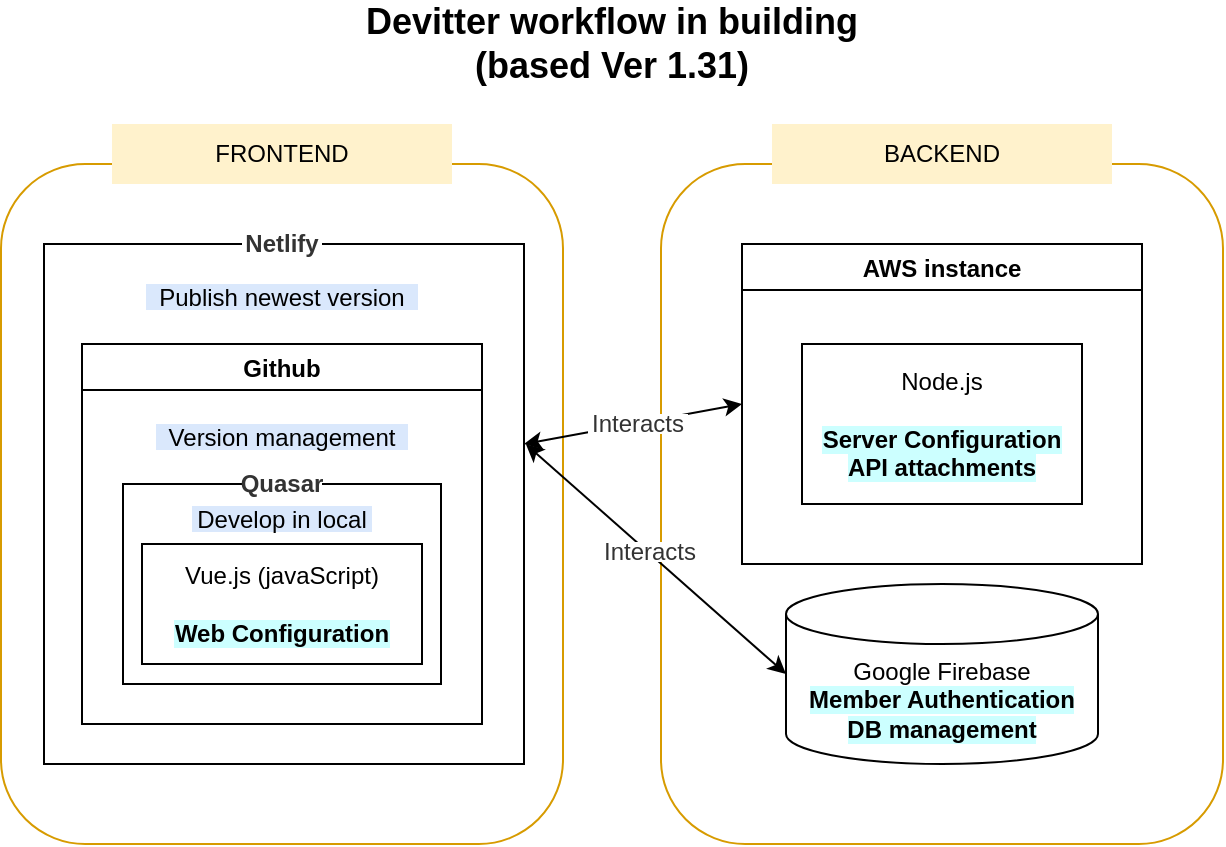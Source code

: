<mxfile version="15.3.8" type="github">
  <diagram id="iT09M55EC6Si7qpBpeG1" name="Page-1">
    <mxGraphModel dx="813" dy="454" grid="1" gridSize="10" guides="1" tooltips="1" connect="1" arrows="1" fold="1" page="1" pageScale="1" pageWidth="827" pageHeight="1169" math="0" shadow="0">
      <root>
        <mxCell id="0" />
        <mxCell id="1" parent="0" />
        <mxCell id="dBBIzJUr3Dtovz3HqqKy-27" value="" style="rounded=1;whiteSpace=wrap;html=1;fillColor=none;strokeColor=#d79b00;" vertex="1" parent="1">
          <mxGeometry x="438.5" y="210" width="281" height="340" as="geometry" />
        </mxCell>
        <mxCell id="dBBIzJUr3Dtovz3HqqKy-26" value="" style="rounded=1;whiteSpace=wrap;html=1;fillColor=none;strokeColor=#d79b00;" vertex="1" parent="1">
          <mxGeometry x="108.5" y="210" width="281" height="340" as="geometry" />
        </mxCell>
        <mxCell id="dBBIzJUr3Dtovz3HqqKy-12" value="" style="rounded=0;whiteSpace=wrap;html=1;fillColor=none;" vertex="1" parent="1">
          <mxGeometry x="130" y="250" width="240" height="260" as="geometry" />
        </mxCell>
        <mxCell id="dBBIzJUr3Dtovz3HqqKy-1" value="FRONTEND" style="rounded=0;whiteSpace=wrap;html=1;fillColor=#fff2cc;strokeColor=none;" vertex="1" parent="1">
          <mxGeometry x="164" y="190" width="170" height="30" as="geometry" />
        </mxCell>
        <mxCell id="dBBIzJUr3Dtovz3HqqKy-2" value="BACKEND" style="rounded=0;whiteSpace=wrap;html=1;fillColor=#fff2cc;strokeColor=none;" vertex="1" parent="1">
          <mxGeometry x="494" y="190" width="170" height="30" as="geometry" />
        </mxCell>
        <mxCell id="dBBIzJUr3Dtovz3HqqKy-4" value="Github" style="swimlane;" vertex="1" parent="1">
          <mxGeometry x="149" y="300" width="200" height="190" as="geometry" />
        </mxCell>
        <mxCell id="dBBIzJUr3Dtovz3HqqKy-14" value="" style="rounded=0;whiteSpace=wrap;html=1;fillColor=none;" vertex="1" parent="dBBIzJUr3Dtovz3HqqKy-4">
          <mxGeometry x="20.5" y="70" width="159" height="100" as="geometry" />
        </mxCell>
        <mxCell id="dBBIzJUr3Dtovz3HqqKy-6" value="Vue.js (javaScript)&lt;br&gt;&lt;br&gt;&lt;b style=&quot;background-color: rgb(204 , 255 , 255)&quot;&gt;Web Configuration&lt;/b&gt;" style="rounded=0;whiteSpace=wrap;html=1;" vertex="1" parent="dBBIzJUr3Dtovz3HqqKy-4">
          <mxGeometry x="30" y="100" width="140" height="60" as="geometry" />
        </mxCell>
        <mxCell id="dBBIzJUr3Dtovz3HqqKy-15" value="&lt;b&gt;Quasar&lt;/b&gt;" style="text;html=1;align=center;verticalAlign=middle;whiteSpace=wrap;rounded=0;fillColor=#FFFFFF;strokeColor=none;fontColor=#333333;" vertex="1" parent="dBBIzJUr3Dtovz3HqqKy-4">
          <mxGeometry x="80" y="60" width="40" height="20" as="geometry" />
        </mxCell>
        <mxCell id="dBBIzJUr3Dtovz3HqqKy-23" value="Develop in local" style="text;html=1;align=center;verticalAlign=middle;whiteSpace=wrap;rounded=0;fillColor=#dae8fc;strokeColor=none;" vertex="1" parent="dBBIzJUr3Dtovz3HqqKy-4">
          <mxGeometry x="55" y="81" width="90" height="13" as="geometry" />
        </mxCell>
        <mxCell id="dBBIzJUr3Dtovz3HqqKy-24" value="Version management" style="text;html=1;align=center;verticalAlign=middle;whiteSpace=wrap;rounded=0;fillColor=#dae8fc;strokeColor=none;" vertex="1" parent="dBBIzJUr3Dtovz3HqqKy-4">
          <mxGeometry x="37" y="40" width="126" height="13" as="geometry" />
        </mxCell>
        <mxCell id="dBBIzJUr3Dtovz3HqqKy-5" value="AWS instance" style="swimlane;" vertex="1" parent="1">
          <mxGeometry x="479" y="250" width="200" height="160" as="geometry">
            <mxRectangle x="479" y="290" width="110" height="23" as="alternateBounds" />
          </mxGeometry>
        </mxCell>
        <mxCell id="dBBIzJUr3Dtovz3HqqKy-7" value="Node.js&lt;br&gt;&lt;br&gt;&lt;span style=&quot;background-color: rgb(204 , 255 , 255)&quot;&gt;&lt;b&gt;Server Configuration&lt;/b&gt;&lt;br&gt;&lt;b&gt;API attachments&lt;/b&gt;&lt;/span&gt;" style="rounded=0;whiteSpace=wrap;html=1;" vertex="1" parent="dBBIzJUr3Dtovz3HqqKy-5">
          <mxGeometry x="30" y="50" width="140" height="80" as="geometry" />
        </mxCell>
        <mxCell id="dBBIzJUr3Dtovz3HqqKy-16" value="" style="endArrow=classic;startArrow=classic;html=1;entryX=0.5;entryY=1;entryDx=0;entryDy=0;exitX=0;exitY=0.5;exitDx=0;exitDy=0;" edge="1" parent="dBBIzJUr3Dtovz3HqqKy-5" source="dBBIzJUr3Dtovz3HqqKy-5">
          <mxGeometry width="50" height="50" relative="1" as="geometry">
            <mxPoint x="71.5" y="175" as="sourcePoint" />
            <mxPoint x="-109" y="100" as="targetPoint" />
          </mxGeometry>
        </mxCell>
        <mxCell id="dBBIzJUr3Dtovz3HqqKy-10" value="" style="endArrow=classic;startArrow=classic;html=1;entryX=1.004;entryY=0.385;entryDx=0;entryDy=0;exitX=0;exitY=0.5;exitDx=0;exitDy=0;exitPerimeter=0;entryPerimeter=0;" edge="1" parent="1" source="dBBIzJUr3Dtovz3HqqKy-20" target="dBBIzJUr3Dtovz3HqqKy-12">
          <mxGeometry width="50" height="50" relative="1" as="geometry">
            <mxPoint x="430.5" y="585" as="sourcePoint" />
            <mxPoint x="270" y="520" as="targetPoint" />
          </mxGeometry>
        </mxCell>
        <mxCell id="dBBIzJUr3Dtovz3HqqKy-11" value="Interacts" style="text;html=1;align=center;verticalAlign=middle;whiteSpace=wrap;rounded=0;fillColor=#FFFFFF;strokeColor=none;fontColor=#333333;" vertex="1" parent="1">
          <mxGeometry x="408" y="399" width="50" height="10" as="geometry" />
        </mxCell>
        <mxCell id="dBBIzJUr3Dtovz3HqqKy-13" value="&lt;b&gt;Netlify&lt;/b&gt;" style="text;html=1;align=center;verticalAlign=middle;whiteSpace=wrap;rounded=0;fillColor=#FFFFFF;strokeColor=none;fontColor=#333333;" vertex="1" parent="1">
          <mxGeometry x="229" y="240" width="40" height="20" as="geometry" />
        </mxCell>
        <mxCell id="dBBIzJUr3Dtovz3HqqKy-17" value="Interacts" style="text;html=1;align=center;verticalAlign=middle;whiteSpace=wrap;rounded=0;fillColor=#FFFFFF;strokeColor=none;fontColor=#333333;" vertex="1" parent="1">
          <mxGeometry x="402" y="335" width="50" height="10" as="geometry" />
        </mxCell>
        <mxCell id="dBBIzJUr3Dtovz3HqqKy-20" value="&lt;span&gt;Google Firebase&lt;/span&gt;&lt;br style=&quot;font-weight: 700&quot;&gt;&lt;span style=&quot;background-color: rgb(204 , 255 , 255)&quot;&gt;&lt;span style=&quot;font-weight: 700&quot;&gt;Member Authentication&lt;/span&gt;&lt;br style=&quot;font-weight: 700&quot;&gt;&lt;span style=&quot;font-weight: 700&quot;&gt;DB management&lt;/span&gt;&lt;/span&gt;" style="shape=cylinder3;whiteSpace=wrap;html=1;boundedLbl=1;backgroundOutline=1;size=15;fillColor=none;" vertex="1" parent="1">
          <mxGeometry x="501" y="420" width="156" height="90" as="geometry" />
        </mxCell>
        <mxCell id="dBBIzJUr3Dtovz3HqqKy-25" value="Publish newest version" style="text;html=1;align=center;verticalAlign=middle;whiteSpace=wrap;rounded=0;fillColor=#dae8fc;strokeColor=none;" vertex="1" parent="1">
          <mxGeometry x="181" y="270" width="136" height="13" as="geometry" />
        </mxCell>
        <mxCell id="dBBIzJUr3Dtovz3HqqKy-28" value="&lt;b&gt;&lt;font style=&quot;font-size: 18px&quot;&gt;Devitter workflow in building (based Ver 1.31)&lt;/font&gt;&lt;/b&gt;" style="text;html=1;strokeColor=none;fillColor=none;align=center;verticalAlign=middle;whiteSpace=wrap;rounded=0;" vertex="1" parent="1">
          <mxGeometry x="264" y="130" width="300" height="40" as="geometry" />
        </mxCell>
      </root>
    </mxGraphModel>
  </diagram>
</mxfile>
